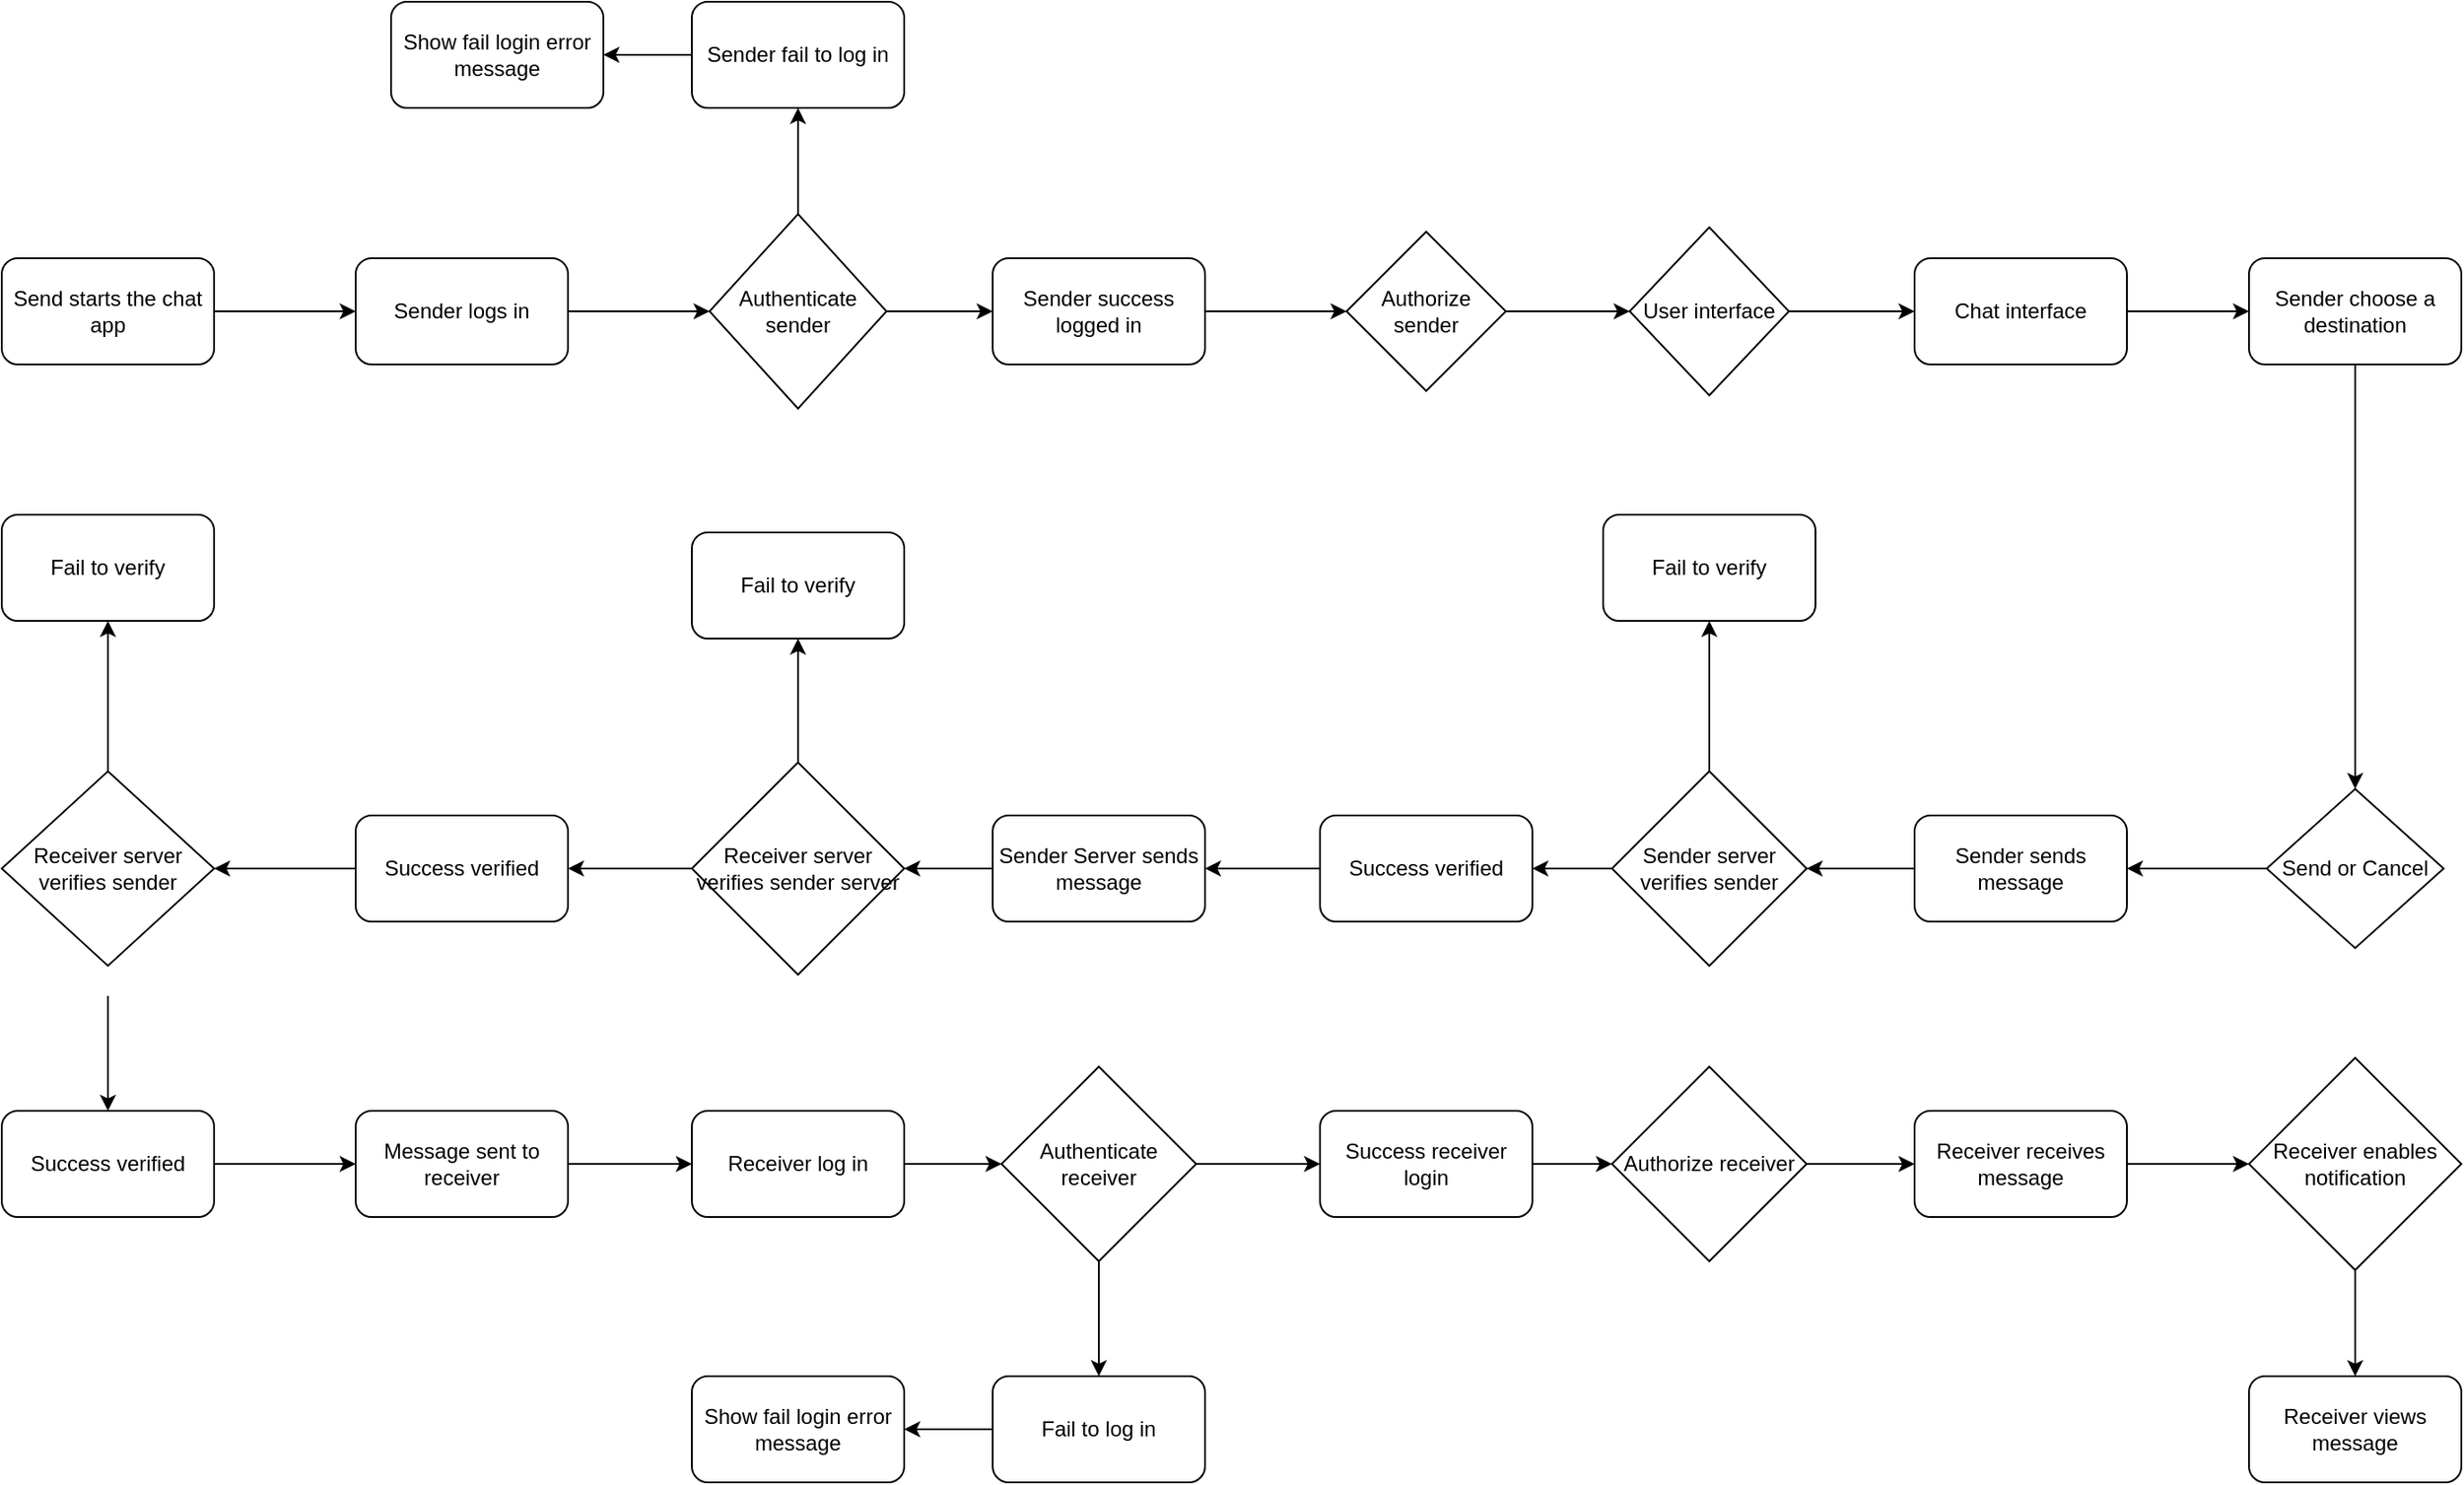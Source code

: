 <mxfile version="24.7.5">
  <diagram name="Page-1" id="iSfa4li5FRJRK_Rbrkfz">
    <mxGraphModel dx="606" dy="731" grid="1" gridSize="10" guides="1" tooltips="1" connect="1" arrows="1" fold="1" page="1" pageScale="1" pageWidth="827" pageHeight="1169" math="0" shadow="0">
      <root>
        <mxCell id="0" />
        <mxCell id="1" parent="0" />
        <mxCell id="BUuTYVptsAqOlCM5KFqE-1" value="Send starts the chat app" style="rounded=1;whiteSpace=wrap;html=1;" parent="1" vertex="1">
          <mxGeometry x="40" y="335" width="120" height="60" as="geometry" />
        </mxCell>
        <mxCell id="BUuTYVptsAqOlCM5KFqE-2" value="Sender logs in" style="rounded=1;whiteSpace=wrap;html=1;" parent="1" vertex="1">
          <mxGeometry x="240" y="335" width="120" height="60" as="geometry" />
        </mxCell>
        <mxCell id="BUuTYVptsAqOlCM5KFqE-3" value="Sender success logged in" style="rounded=1;whiteSpace=wrap;html=1;" parent="1" vertex="1">
          <mxGeometry x="600" y="335" width="120" height="60" as="geometry" />
        </mxCell>
        <mxCell id="BUuTYVptsAqOlCM5KFqE-4" value="Sender fail to log in" style="rounded=1;whiteSpace=wrap;html=1;" parent="1" vertex="1">
          <mxGeometry x="430" y="190" width="120" height="60" as="geometry" />
        </mxCell>
        <mxCell id="BUuTYVptsAqOlCM5KFqE-5" value="Authenticate sender" style="rhombus;whiteSpace=wrap;html=1;" parent="1" vertex="1">
          <mxGeometry x="440" y="310" width="100" height="110" as="geometry" />
        </mxCell>
        <mxCell id="BUuTYVptsAqOlCM5KFqE-6" value="Chat interface" style="rounded=1;whiteSpace=wrap;html=1;" parent="1" vertex="1">
          <mxGeometry x="1121" y="335" width="120" height="60" as="geometry" />
        </mxCell>
        <mxCell id="BUuTYVptsAqOlCM5KFqE-8" value="Authorize sender" style="rhombus;whiteSpace=wrap;html=1;" parent="1" vertex="1">
          <mxGeometry x="800" y="320" width="90" height="90" as="geometry" />
        </mxCell>
        <mxCell id="BUuTYVptsAqOlCM5KFqE-9" value="Show fail login error message" style="rounded=1;whiteSpace=wrap;html=1;" parent="1" vertex="1">
          <mxGeometry x="260" y="190" width="120" height="60" as="geometry" />
        </mxCell>
        <mxCell id="BUuTYVptsAqOlCM5KFqE-11" value="Sender choose a destination" style="rounded=1;whiteSpace=wrap;html=1;" parent="1" vertex="1">
          <mxGeometry x="1310" y="335" width="120" height="60" as="geometry" />
        </mxCell>
        <mxCell id="BUuTYVptsAqOlCM5KFqE-14" value="Sender sends message" style="rounded=1;whiteSpace=wrap;html=1;" parent="1" vertex="1">
          <mxGeometry x="1121" y="650" width="120" height="60" as="geometry" />
        </mxCell>
        <mxCell id="BUuTYVptsAqOlCM5KFqE-15" value="Send or Cancel" style="rhombus;whiteSpace=wrap;html=1;" parent="1" vertex="1">
          <mxGeometry x="1320" y="635" width="100" height="90" as="geometry" />
        </mxCell>
        <mxCell id="BUuTYVptsAqOlCM5KFqE-17" value="Sender server verifies sender" style="rhombus;whiteSpace=wrap;html=1;" parent="1" vertex="1">
          <mxGeometry x="950" y="625" width="110" height="110" as="geometry" />
        </mxCell>
        <mxCell id="BUuTYVptsAqOlCM5KFqE-18" value="Success verified" style="rounded=1;whiteSpace=wrap;html=1;" parent="1" vertex="1">
          <mxGeometry x="785" y="650" width="120" height="60" as="geometry" />
        </mxCell>
        <mxCell id="BUuTYVptsAqOlCM5KFqE-19" value="Fail to verify" style="rounded=1;whiteSpace=wrap;html=1;" parent="1" vertex="1">
          <mxGeometry x="945" y="480" width="120" height="60" as="geometry" />
        </mxCell>
        <mxCell id="BUuTYVptsAqOlCM5KFqE-20" value="Sender Server sends message" style="rounded=1;whiteSpace=wrap;html=1;" parent="1" vertex="1">
          <mxGeometry x="600" y="650" width="120" height="60" as="geometry" />
        </mxCell>
        <mxCell id="BUuTYVptsAqOlCM5KFqE-21" value="Receiver server verifies sender server" style="rhombus;whiteSpace=wrap;html=1;" parent="1" vertex="1">
          <mxGeometry x="430" y="620" width="120" height="120" as="geometry" />
        </mxCell>
        <mxCell id="BUuTYVptsAqOlCM5KFqE-22" value="Success verified" style="rounded=1;whiteSpace=wrap;html=1;" parent="1" vertex="1">
          <mxGeometry x="240" y="650" width="120" height="60" as="geometry" />
        </mxCell>
        <mxCell id="BUuTYVptsAqOlCM5KFqE-23" value="Fail to verify" style="rounded=1;whiteSpace=wrap;html=1;" parent="1" vertex="1">
          <mxGeometry x="430" y="490" width="120" height="60" as="geometry" />
        </mxCell>
        <mxCell id="BUuTYVptsAqOlCM5KFqE-24" value="Success verified" style="rounded=1;whiteSpace=wrap;html=1;" parent="1" vertex="1">
          <mxGeometry x="40" y="817" width="120" height="60" as="geometry" />
        </mxCell>
        <mxCell id="BUuTYVptsAqOlCM5KFqE-25" value="Receiver server verifies sender" style="rhombus;whiteSpace=wrap;html=1;" parent="1" vertex="1">
          <mxGeometry x="40" y="625" width="120" height="110" as="geometry" />
        </mxCell>
        <mxCell id="BUuTYVptsAqOlCM5KFqE-26" value="Fail to verify" style="rounded=1;whiteSpace=wrap;html=1;" parent="1" vertex="1">
          <mxGeometry x="40" y="480" width="120" height="60" as="geometry" />
        </mxCell>
        <mxCell id="BUuTYVptsAqOlCM5KFqE-27" value="Message sent to receiver" style="rounded=1;whiteSpace=wrap;html=1;" parent="1" vertex="1">
          <mxGeometry x="240" y="817" width="120" height="60" as="geometry" />
        </mxCell>
        <mxCell id="BUuTYVptsAqOlCM5KFqE-28" value="Authenticate receiver" style="rhombus;whiteSpace=wrap;html=1;" parent="1" vertex="1">
          <mxGeometry x="605" y="792" width="110" height="110" as="geometry" />
        </mxCell>
        <mxCell id="BUuTYVptsAqOlCM5KFqE-29" value="Receiver log in" style="rounded=1;whiteSpace=wrap;html=1;" parent="1" vertex="1">
          <mxGeometry x="430" y="817" width="120" height="60" as="geometry" />
        </mxCell>
        <mxCell id="BUuTYVptsAqOlCM5KFqE-31" value="Authorize receiver" style="rhombus;whiteSpace=wrap;html=1;" parent="1" vertex="1">
          <mxGeometry x="950" y="792" width="110" height="110" as="geometry" />
        </mxCell>
        <mxCell id="BUuTYVptsAqOlCM5KFqE-32" value="Success receiver login" style="rounded=1;whiteSpace=wrap;html=1;" parent="1" vertex="1">
          <mxGeometry x="785" y="817" width="120" height="60" as="geometry" />
        </mxCell>
        <mxCell id="BUuTYVptsAqOlCM5KFqE-33" value="Fail to log in" style="rounded=1;whiteSpace=wrap;html=1;" parent="1" vertex="1">
          <mxGeometry x="600" y="967" width="120" height="60" as="geometry" />
        </mxCell>
        <mxCell id="BUuTYVptsAqOlCM5KFqE-34" value="Receiver receives message" style="rounded=1;whiteSpace=wrap;html=1;" parent="1" vertex="1">
          <mxGeometry x="1121" y="817" width="120" height="60" as="geometry" />
        </mxCell>
        <mxCell id="BUuTYVptsAqOlCM5KFqE-35" value="Receiver enables notification" style="rhombus;whiteSpace=wrap;html=1;" parent="1" vertex="1">
          <mxGeometry x="1310" y="787" width="120" height="120" as="geometry" />
        </mxCell>
        <mxCell id="BUuTYVptsAqOlCM5KFqE-36" value="User interface" style="rhombus;whiteSpace=wrap;html=1;" parent="1" vertex="1">
          <mxGeometry x="960" y="317.5" width="90" height="95" as="geometry" />
        </mxCell>
        <mxCell id="BUuTYVptsAqOlCM5KFqE-37" value="Receiver views message" style="rounded=1;whiteSpace=wrap;html=1;" parent="1" vertex="1">
          <mxGeometry x="1310" y="967" width="120" height="60" as="geometry" />
        </mxCell>
        <mxCell id="BUuTYVptsAqOlCM5KFqE-38" value="Show fail login error message" style="rounded=1;whiteSpace=wrap;html=1;" parent="1" vertex="1">
          <mxGeometry x="430" y="967" width="120" height="60" as="geometry" />
        </mxCell>
        <mxCell id="BUuTYVptsAqOlCM5KFqE-39" value="" style="endArrow=classic;html=1;rounded=0;exitX=1;exitY=0.5;exitDx=0;exitDy=0;entryX=0;entryY=0.5;entryDx=0;entryDy=0;" parent="1" source="BUuTYVptsAqOlCM5KFqE-1" target="BUuTYVptsAqOlCM5KFqE-2" edge="1">
          <mxGeometry width="50" height="50" relative="1" as="geometry">
            <mxPoint x="210" y="500" as="sourcePoint" />
            <mxPoint x="260" y="450" as="targetPoint" />
          </mxGeometry>
        </mxCell>
        <mxCell id="BUuTYVptsAqOlCM5KFqE-40" value="" style="endArrow=classic;html=1;rounded=0;exitX=1;exitY=0.5;exitDx=0;exitDy=0;entryX=0;entryY=0.5;entryDx=0;entryDy=0;" parent="1" source="BUuTYVptsAqOlCM5KFqE-2" target="BUuTYVptsAqOlCM5KFqE-5" edge="1">
          <mxGeometry width="50" height="50" relative="1" as="geometry">
            <mxPoint x="380" y="460" as="sourcePoint" />
            <mxPoint x="430" y="410" as="targetPoint" />
          </mxGeometry>
        </mxCell>
        <mxCell id="BUuTYVptsAqOlCM5KFqE-41" value="" style="endArrow=classic;html=1;rounded=0;exitX=1;exitY=0.5;exitDx=0;exitDy=0;entryX=0;entryY=0.5;entryDx=0;entryDy=0;" parent="1" source="BUuTYVptsAqOlCM5KFqE-5" target="BUuTYVptsAqOlCM5KFqE-3" edge="1">
          <mxGeometry width="50" height="50" relative="1" as="geometry">
            <mxPoint x="550" y="510" as="sourcePoint" />
            <mxPoint x="600" y="460" as="targetPoint" />
          </mxGeometry>
        </mxCell>
        <mxCell id="BUuTYVptsAqOlCM5KFqE-43" value="" style="endArrow=classic;html=1;rounded=0;exitX=1;exitY=0.5;exitDx=0;exitDy=0;entryX=0;entryY=0.5;entryDx=0;entryDy=0;" parent="1" source="BUuTYVptsAqOlCM5KFqE-3" target="BUuTYVptsAqOlCM5KFqE-8" edge="1">
          <mxGeometry width="50" height="50" relative="1" as="geometry">
            <mxPoint x="640" y="490" as="sourcePoint" />
            <mxPoint x="690" y="440" as="targetPoint" />
          </mxGeometry>
        </mxCell>
        <mxCell id="BUuTYVptsAqOlCM5KFqE-44" value="" style="endArrow=classic;html=1;rounded=0;exitX=0.5;exitY=0;exitDx=0;exitDy=0;entryX=0.5;entryY=1;entryDx=0;entryDy=0;" parent="1" source="BUuTYVptsAqOlCM5KFqE-5" target="BUuTYVptsAqOlCM5KFqE-4" edge="1">
          <mxGeometry width="50" height="50" relative="1" as="geometry">
            <mxPoint x="920" y="490" as="sourcePoint" />
            <mxPoint x="970" y="440" as="targetPoint" />
          </mxGeometry>
        </mxCell>
        <mxCell id="BUuTYVptsAqOlCM5KFqE-45" value="" style="endArrow=classic;html=1;rounded=0;exitX=0;exitY=0.5;exitDx=0;exitDy=0;entryX=1;entryY=0.5;entryDx=0;entryDy=0;" parent="1" source="BUuTYVptsAqOlCM5KFqE-4" target="BUuTYVptsAqOlCM5KFqE-9" edge="1">
          <mxGeometry width="50" height="50" relative="1" as="geometry">
            <mxPoint x="750" y="460" as="sourcePoint" />
            <mxPoint x="390" y="230" as="targetPoint" />
          </mxGeometry>
        </mxCell>
        <mxCell id="BUuTYVptsAqOlCM5KFqE-46" value="" style="endArrow=classic;html=1;rounded=0;exitX=1;exitY=0.5;exitDx=0;exitDy=0;entryX=0;entryY=0.5;entryDx=0;entryDy=0;" parent="1" source="BUuTYVptsAqOlCM5KFqE-8" target="BUuTYVptsAqOlCM5KFqE-36" edge="1">
          <mxGeometry width="50" height="50" relative="1" as="geometry">
            <mxPoint x="920" y="490" as="sourcePoint" />
            <mxPoint x="970" y="440" as="targetPoint" />
          </mxGeometry>
        </mxCell>
        <mxCell id="BUuTYVptsAqOlCM5KFqE-47" value="" style="endArrow=classic;html=1;rounded=0;exitX=1;exitY=0.5;exitDx=0;exitDy=0;entryX=0;entryY=0.5;entryDx=0;entryDy=0;" parent="1" source="BUuTYVptsAqOlCM5KFqE-36" target="BUuTYVptsAqOlCM5KFqE-6" edge="1">
          <mxGeometry width="50" height="50" relative="1" as="geometry">
            <mxPoint x="920" y="490" as="sourcePoint" />
            <mxPoint x="970" y="440" as="targetPoint" />
          </mxGeometry>
        </mxCell>
        <mxCell id="BUuTYVptsAqOlCM5KFqE-48" value="" style="endArrow=classic;html=1;rounded=0;exitX=1;exitY=0.5;exitDx=0;exitDy=0;entryX=0;entryY=0.5;entryDx=0;entryDy=0;" parent="1" source="BUuTYVptsAqOlCM5KFqE-6" target="BUuTYVptsAqOlCM5KFqE-11" edge="1">
          <mxGeometry width="50" height="50" relative="1" as="geometry">
            <mxPoint x="920" y="490" as="sourcePoint" />
            <mxPoint x="970" y="440" as="targetPoint" />
          </mxGeometry>
        </mxCell>
        <mxCell id="BUuTYVptsAqOlCM5KFqE-50" value="" style="endArrow=classic;html=1;rounded=0;exitX=0.5;exitY=1;exitDx=0;exitDy=0;" parent="1" source="BUuTYVptsAqOlCM5KFqE-11" target="BUuTYVptsAqOlCM5KFqE-15" edge="1">
          <mxGeometry width="50" height="50" relative="1" as="geometry">
            <mxPoint x="920" y="770" as="sourcePoint" />
            <mxPoint x="970" y="720" as="targetPoint" />
          </mxGeometry>
        </mxCell>
        <mxCell id="BUuTYVptsAqOlCM5KFqE-51" value="" style="endArrow=classic;html=1;rounded=0;exitX=0;exitY=0.5;exitDx=0;exitDy=0;entryX=1;entryY=0.5;entryDx=0;entryDy=0;" parent="1" source="BUuTYVptsAqOlCM5KFqE-15" target="BUuTYVptsAqOlCM5KFqE-14" edge="1">
          <mxGeometry width="50" height="50" relative="1" as="geometry">
            <mxPoint x="920" y="770" as="sourcePoint" />
            <mxPoint x="970" y="720" as="targetPoint" />
          </mxGeometry>
        </mxCell>
        <mxCell id="BUuTYVptsAqOlCM5KFqE-52" value="" style="endArrow=classic;html=1;rounded=0;entryX=1;entryY=0.5;entryDx=0;entryDy=0;exitX=0;exitY=0.5;exitDx=0;exitDy=0;" parent="1" source="BUuTYVptsAqOlCM5KFqE-14" target="BUuTYVptsAqOlCM5KFqE-17" edge="1">
          <mxGeometry width="50" height="50" relative="1" as="geometry">
            <mxPoint x="920" y="770" as="sourcePoint" />
            <mxPoint x="970" y="720" as="targetPoint" />
          </mxGeometry>
        </mxCell>
        <mxCell id="BUuTYVptsAqOlCM5KFqE-53" value="" style="endArrow=classic;html=1;rounded=0;entryX=1;entryY=0.5;entryDx=0;entryDy=0;exitX=0;exitY=0.5;exitDx=0;exitDy=0;" parent="1" source="BUuTYVptsAqOlCM5KFqE-17" target="BUuTYVptsAqOlCM5KFqE-18" edge="1">
          <mxGeometry width="50" height="50" relative="1" as="geometry">
            <mxPoint x="920" y="770" as="sourcePoint" />
            <mxPoint x="970" y="720" as="targetPoint" />
          </mxGeometry>
        </mxCell>
        <mxCell id="BUuTYVptsAqOlCM5KFqE-54" value="" style="endArrow=classic;html=1;rounded=0;entryX=1;entryY=0.5;entryDx=0;entryDy=0;" parent="1" source="BUuTYVptsAqOlCM5KFqE-18" target="BUuTYVptsAqOlCM5KFqE-20" edge="1">
          <mxGeometry width="50" height="50" relative="1" as="geometry">
            <mxPoint x="920" y="770" as="sourcePoint" />
            <mxPoint x="970" y="720" as="targetPoint" />
          </mxGeometry>
        </mxCell>
        <mxCell id="BUuTYVptsAqOlCM5KFqE-55" value="" style="endArrow=classic;html=1;rounded=0;entryX=1;entryY=0.5;entryDx=0;entryDy=0;exitX=0;exitY=0.5;exitDx=0;exitDy=0;" parent="1" source="BUuTYVptsAqOlCM5KFqE-20" target="BUuTYVptsAqOlCM5KFqE-21" edge="1">
          <mxGeometry width="50" height="50" relative="1" as="geometry">
            <mxPoint x="920" y="770" as="sourcePoint" />
            <mxPoint x="970" y="720" as="targetPoint" />
          </mxGeometry>
        </mxCell>
        <mxCell id="BUuTYVptsAqOlCM5KFqE-56" value="" style="endArrow=classic;html=1;rounded=0;entryX=1;entryY=0.5;entryDx=0;entryDy=0;exitX=0;exitY=0.5;exitDx=0;exitDy=0;" parent="1" source="BUuTYVptsAqOlCM5KFqE-21" target="BUuTYVptsAqOlCM5KFqE-22" edge="1">
          <mxGeometry width="50" height="50" relative="1" as="geometry">
            <mxPoint x="920" y="770" as="sourcePoint" />
            <mxPoint x="970" y="720" as="targetPoint" />
          </mxGeometry>
        </mxCell>
        <mxCell id="BUuTYVptsAqOlCM5KFqE-57" value="" style="endArrow=classic;html=1;rounded=0;entryX=1;entryY=0.5;entryDx=0;entryDy=0;exitX=0;exitY=0.5;exitDx=0;exitDy=0;" parent="1" source="BUuTYVptsAqOlCM5KFqE-22" target="BUuTYVptsAqOlCM5KFqE-25" edge="1">
          <mxGeometry width="50" height="50" relative="1" as="geometry">
            <mxPoint x="920" y="770" as="sourcePoint" />
            <mxPoint x="970" y="720" as="targetPoint" />
          </mxGeometry>
        </mxCell>
        <mxCell id="BUuTYVptsAqOlCM5KFqE-58" value="" style="endArrow=classic;html=1;rounded=0;exitX=0.5;exitY=1;exitDx=0;exitDy=0;entryX=0.5;entryY=0;entryDx=0;entryDy=0;" parent="1" target="BUuTYVptsAqOlCM5KFqE-24" edge="1">
          <mxGeometry width="50" height="50" relative="1" as="geometry">
            <mxPoint x="100" y="752" as="sourcePoint" />
            <mxPoint x="970" y="737" as="targetPoint" />
          </mxGeometry>
        </mxCell>
        <mxCell id="BUuTYVptsAqOlCM5KFqE-59" value="" style="endArrow=classic;html=1;rounded=0;exitX=1;exitY=0.5;exitDx=0;exitDy=0;entryX=0;entryY=0.5;entryDx=0;entryDy=0;" parent="1" source="BUuTYVptsAqOlCM5KFqE-24" target="BUuTYVptsAqOlCM5KFqE-27" edge="1">
          <mxGeometry width="50" height="50" relative="1" as="geometry">
            <mxPoint x="920" y="787" as="sourcePoint" />
            <mxPoint x="970" y="737" as="targetPoint" />
          </mxGeometry>
        </mxCell>
        <mxCell id="BUuTYVptsAqOlCM5KFqE-60" value="" style="endArrow=classic;html=1;rounded=0;exitX=1;exitY=0.5;exitDx=0;exitDy=0;entryX=0;entryY=0.5;entryDx=0;entryDy=0;" parent="1" source="BUuTYVptsAqOlCM5KFqE-27" target="BUuTYVptsAqOlCM5KFqE-29" edge="1">
          <mxGeometry width="50" height="50" relative="1" as="geometry">
            <mxPoint x="920" y="787" as="sourcePoint" />
            <mxPoint x="970" y="737" as="targetPoint" />
          </mxGeometry>
        </mxCell>
        <mxCell id="BUuTYVptsAqOlCM5KFqE-61" value="" style="endArrow=classic;html=1;rounded=0;exitX=1;exitY=0.5;exitDx=0;exitDy=0;entryX=0;entryY=0.5;entryDx=0;entryDy=0;" parent="1" source="BUuTYVptsAqOlCM5KFqE-29" target="BUuTYVptsAqOlCM5KFqE-28" edge="1">
          <mxGeometry width="50" height="50" relative="1" as="geometry">
            <mxPoint x="920" y="787" as="sourcePoint" />
            <mxPoint x="970" y="737" as="targetPoint" />
          </mxGeometry>
        </mxCell>
        <mxCell id="BUuTYVptsAqOlCM5KFqE-62" value="" style="endArrow=classic;html=1;rounded=0;exitX=1;exitY=0.5;exitDx=0;exitDy=0;entryX=0;entryY=0.5;entryDx=0;entryDy=0;" parent="1" source="BUuTYVptsAqOlCM5KFqE-28" target="BUuTYVptsAqOlCM5KFqE-32" edge="1">
          <mxGeometry width="50" height="50" relative="1" as="geometry">
            <mxPoint x="920" y="787" as="sourcePoint" />
            <mxPoint x="970" y="737" as="targetPoint" />
          </mxGeometry>
        </mxCell>
        <mxCell id="BUuTYVptsAqOlCM5KFqE-63" value="" style="endArrow=classic;html=1;rounded=0;exitX=1;exitY=0.5;exitDx=0;exitDy=0;entryX=0;entryY=0.5;entryDx=0;entryDy=0;" parent="1" source="BUuTYVptsAqOlCM5KFqE-32" target="BUuTYVptsAqOlCM5KFqE-31" edge="1">
          <mxGeometry width="50" height="50" relative="1" as="geometry">
            <mxPoint x="920" y="787" as="sourcePoint" />
            <mxPoint x="970" y="737" as="targetPoint" />
          </mxGeometry>
        </mxCell>
        <mxCell id="BUuTYVptsAqOlCM5KFqE-64" value="" style="endArrow=classic;html=1;rounded=0;exitX=1;exitY=0.5;exitDx=0;exitDy=0;entryX=0;entryY=0.5;entryDx=0;entryDy=0;" parent="1" source="BUuTYVptsAqOlCM5KFqE-31" target="BUuTYVptsAqOlCM5KFqE-34" edge="1">
          <mxGeometry width="50" height="50" relative="1" as="geometry">
            <mxPoint x="920" y="787" as="sourcePoint" />
            <mxPoint x="970" y="737" as="targetPoint" />
          </mxGeometry>
        </mxCell>
        <mxCell id="BUuTYVptsAqOlCM5KFqE-65" value="" style="endArrow=classic;html=1;rounded=0;exitX=1;exitY=0.5;exitDx=0;exitDy=0;entryX=0;entryY=0.5;entryDx=0;entryDy=0;" parent="1" source="BUuTYVptsAqOlCM5KFqE-34" target="BUuTYVptsAqOlCM5KFqE-35" edge="1">
          <mxGeometry width="50" height="50" relative="1" as="geometry">
            <mxPoint x="920" y="787" as="sourcePoint" />
            <mxPoint x="970" y="737" as="targetPoint" />
          </mxGeometry>
        </mxCell>
        <mxCell id="BUuTYVptsAqOlCM5KFqE-66" value="" style="endArrow=classic;html=1;rounded=0;exitX=0.5;exitY=1;exitDx=0;exitDy=0;entryX=0.5;entryY=0;entryDx=0;entryDy=0;" parent="1" source="BUuTYVptsAqOlCM5KFqE-35" target="BUuTYVptsAqOlCM5KFqE-37" edge="1">
          <mxGeometry width="50" height="50" relative="1" as="geometry">
            <mxPoint x="920" y="787" as="sourcePoint" />
            <mxPoint x="970" y="737" as="targetPoint" />
          </mxGeometry>
        </mxCell>
        <mxCell id="BUuTYVptsAqOlCM5KFqE-67" value="" style="endArrow=classic;html=1;rounded=0;exitX=0.5;exitY=1;exitDx=0;exitDy=0;entryX=0.5;entryY=0;entryDx=0;entryDy=0;" parent="1" source="BUuTYVptsAqOlCM5KFqE-28" target="BUuTYVptsAqOlCM5KFqE-33" edge="1">
          <mxGeometry width="50" height="50" relative="1" as="geometry">
            <mxPoint x="920" y="787" as="sourcePoint" />
            <mxPoint x="970" y="737" as="targetPoint" />
          </mxGeometry>
        </mxCell>
        <mxCell id="BUuTYVptsAqOlCM5KFqE-68" value="" style="endArrow=classic;html=1;rounded=0;exitX=0;exitY=0.5;exitDx=0;exitDy=0;entryX=1;entryY=0.5;entryDx=0;entryDy=0;" parent="1" source="BUuTYVptsAqOlCM5KFqE-33" target="BUuTYVptsAqOlCM5KFqE-38" edge="1">
          <mxGeometry width="50" height="50" relative="1" as="geometry">
            <mxPoint x="920" y="787" as="sourcePoint" />
            <mxPoint x="970" y="737" as="targetPoint" />
          </mxGeometry>
        </mxCell>
        <mxCell id="BUuTYVptsAqOlCM5KFqE-71" value="" style="endArrow=classic;html=1;rounded=0;exitX=0.5;exitY=0;exitDx=0;exitDy=0;entryX=0.5;entryY=1;entryDx=0;entryDy=0;" parent="1" source="BUuTYVptsAqOlCM5KFqE-17" target="BUuTYVptsAqOlCM5KFqE-19" edge="1">
          <mxGeometry width="50" height="50" relative="1" as="geometry">
            <mxPoint x="920" y="630" as="sourcePoint" />
            <mxPoint x="970" y="580" as="targetPoint" />
          </mxGeometry>
        </mxCell>
        <mxCell id="BUuTYVptsAqOlCM5KFqE-72" value="" style="endArrow=classic;html=1;rounded=0;entryX=0.5;entryY=1;entryDx=0;entryDy=0;" parent="1" source="BUuTYVptsAqOlCM5KFqE-21" target="BUuTYVptsAqOlCM5KFqE-23" edge="1">
          <mxGeometry width="50" height="50" relative="1" as="geometry">
            <mxPoint x="760" y="520" as="sourcePoint" />
            <mxPoint x="970" y="580" as="targetPoint" />
          </mxGeometry>
        </mxCell>
        <mxCell id="BUuTYVptsAqOlCM5KFqE-73" value="" style="endArrow=classic;html=1;rounded=0;" parent="1" source="BUuTYVptsAqOlCM5KFqE-25" target="BUuTYVptsAqOlCM5KFqE-26" edge="1">
          <mxGeometry width="50" height="50" relative="1" as="geometry">
            <mxPoint x="920" y="630" as="sourcePoint" />
            <mxPoint x="970" y="580" as="targetPoint" />
          </mxGeometry>
        </mxCell>
      </root>
    </mxGraphModel>
  </diagram>
</mxfile>

